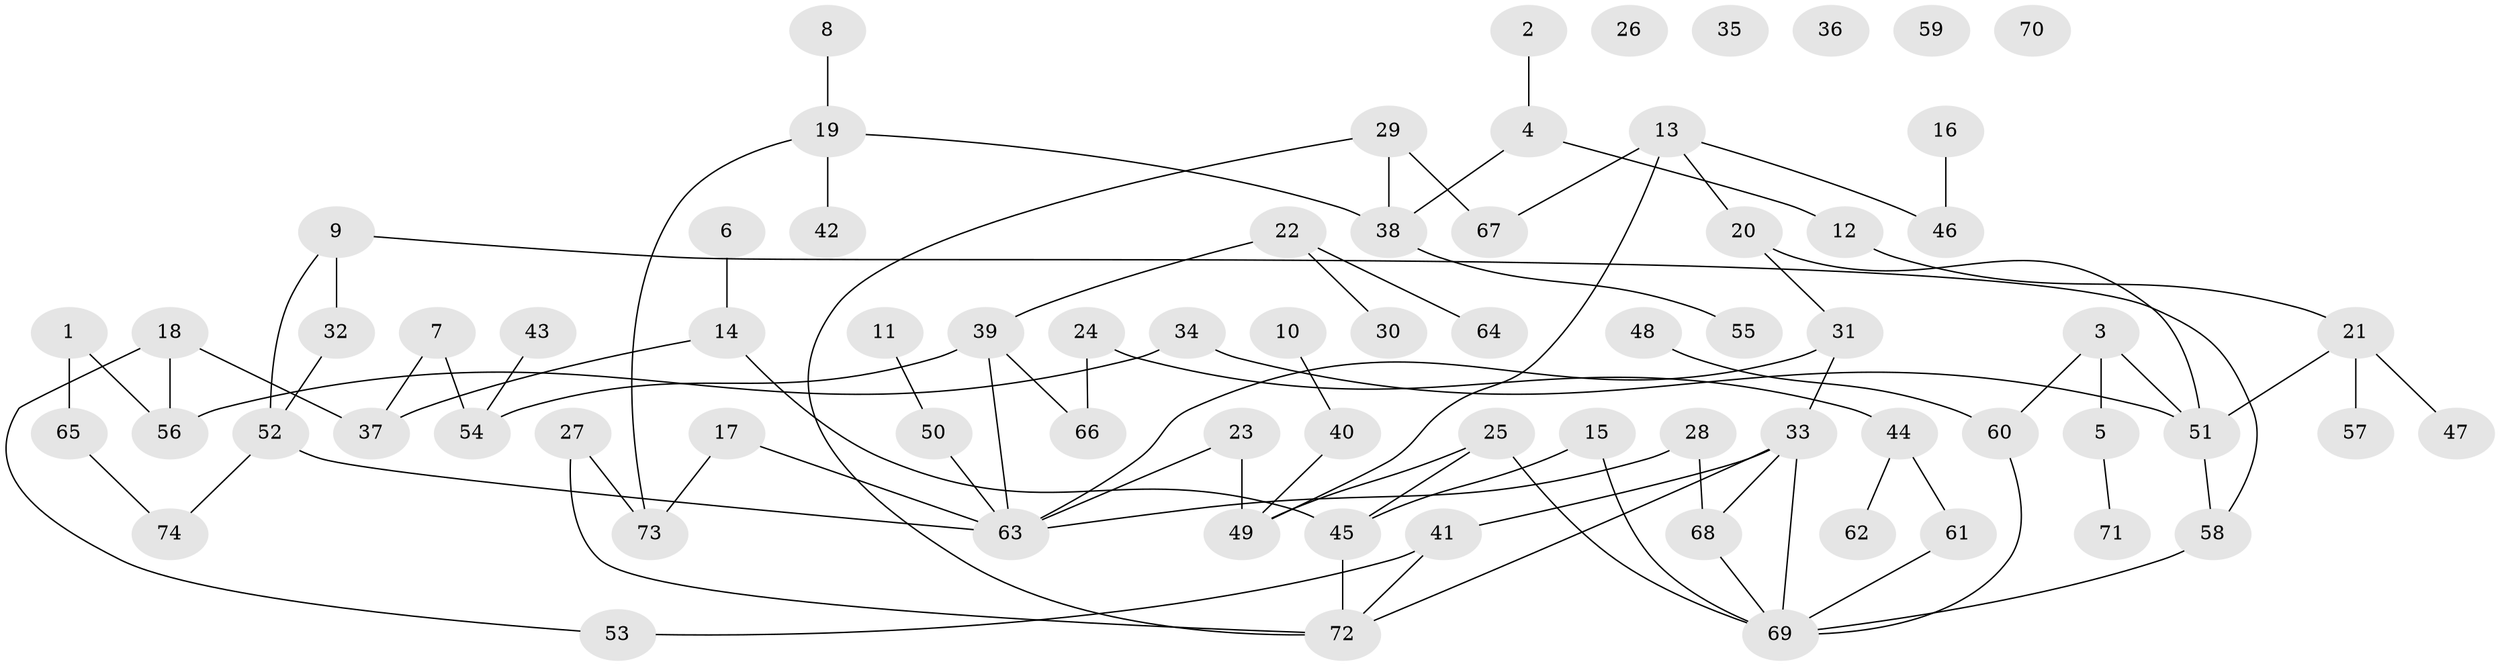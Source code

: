 // coarse degree distribution, {0: 0.1724137931034483, 2: 0.1724137931034483, 1: 0.27586206896551724, 3: 0.1724137931034483, 5: 0.13793103448275862, 4: 0.034482758620689655, 9: 0.034482758620689655}
// Generated by graph-tools (version 1.1) at 2025/43/03/04/25 21:43:50]
// undirected, 74 vertices, 88 edges
graph export_dot {
graph [start="1"]
  node [color=gray90,style=filled];
  1;
  2;
  3;
  4;
  5;
  6;
  7;
  8;
  9;
  10;
  11;
  12;
  13;
  14;
  15;
  16;
  17;
  18;
  19;
  20;
  21;
  22;
  23;
  24;
  25;
  26;
  27;
  28;
  29;
  30;
  31;
  32;
  33;
  34;
  35;
  36;
  37;
  38;
  39;
  40;
  41;
  42;
  43;
  44;
  45;
  46;
  47;
  48;
  49;
  50;
  51;
  52;
  53;
  54;
  55;
  56;
  57;
  58;
  59;
  60;
  61;
  62;
  63;
  64;
  65;
  66;
  67;
  68;
  69;
  70;
  71;
  72;
  73;
  74;
  1 -- 56;
  1 -- 65;
  2 -- 4;
  3 -- 5;
  3 -- 51;
  3 -- 60;
  4 -- 12;
  4 -- 38;
  5 -- 71;
  6 -- 14;
  7 -- 37;
  7 -- 54;
  8 -- 19;
  9 -- 32;
  9 -- 52;
  9 -- 58;
  10 -- 40;
  11 -- 50;
  12 -- 21;
  13 -- 20;
  13 -- 46;
  13 -- 49;
  13 -- 67;
  14 -- 37;
  14 -- 45;
  15 -- 45;
  15 -- 69;
  16 -- 46;
  17 -- 63;
  17 -- 73;
  18 -- 37;
  18 -- 53;
  18 -- 56;
  19 -- 38;
  19 -- 42;
  19 -- 73;
  20 -- 31;
  20 -- 51;
  21 -- 47;
  21 -- 51;
  21 -- 57;
  22 -- 30;
  22 -- 39;
  22 -- 64;
  23 -- 49;
  23 -- 63;
  24 -- 44;
  24 -- 66;
  25 -- 45;
  25 -- 49;
  25 -- 69;
  27 -- 72;
  27 -- 73;
  28 -- 63;
  28 -- 68;
  29 -- 38;
  29 -- 67;
  29 -- 72;
  31 -- 33;
  31 -- 63;
  32 -- 52;
  33 -- 41;
  33 -- 68;
  33 -- 69;
  33 -- 72;
  34 -- 51;
  34 -- 56;
  38 -- 55;
  39 -- 54;
  39 -- 63;
  39 -- 66;
  40 -- 49;
  41 -- 53;
  41 -- 72;
  43 -- 54;
  44 -- 61;
  44 -- 62;
  45 -- 72;
  48 -- 60;
  50 -- 63;
  51 -- 58;
  52 -- 63;
  52 -- 74;
  58 -- 69;
  60 -- 69;
  61 -- 69;
  65 -- 74;
  68 -- 69;
}
